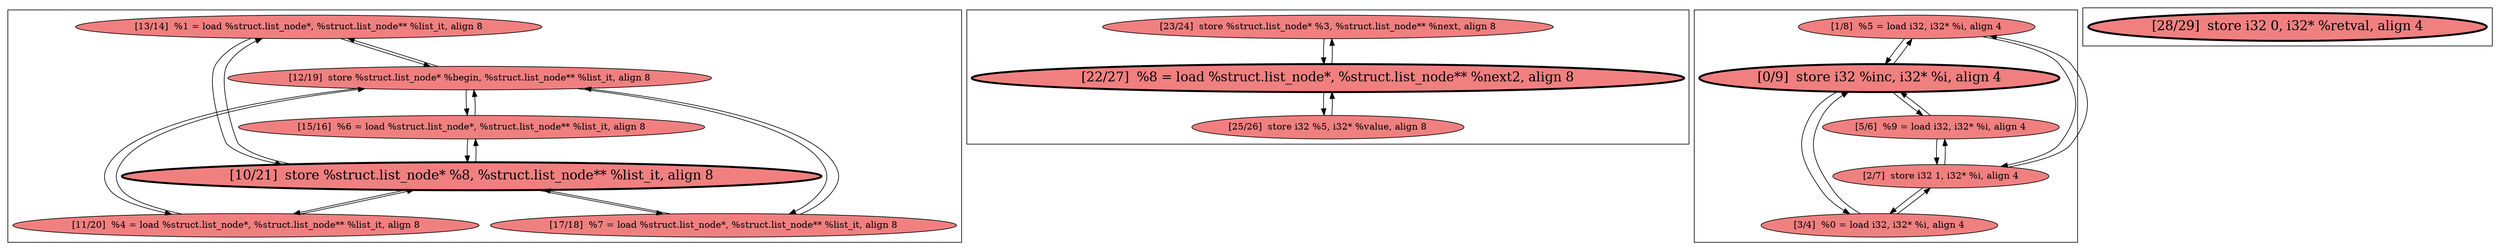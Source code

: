 
digraph G {



node55->node56 [ ]
node63->node62 [ ]
node62->node63 [ ]
node58->node55 [ ]
node53->node52 [ ]
node56->node55 [ ]
node52->node49 [ ]
node49->node52 [ ]
node51->node53 [ ]
node58->node59 [ ]
node53->node51 [ ]
node49->node51 [ ]
node51->node49 [ ]
node58->node54 [ ]
node56->node54 [ ]
node62->node61 [ ]
node52->node50 [ ]
node58->node57 [ ]
node54->node58 [ ]
node56->node57 [ ]
node50->node52 [ ]
node50->node51 [ ]
node61->node62 [ ]
node57->node58 [ ]
node55->node58 [ ]
node57->node56 [ ]
node51->node50 [ ]
node56->node59 [ ]
node59->node56 [ ]
node52->node53 [ ]
node59->node58 [ ]
node54->node56 [ ]


subgraph cluster3 {


node63 [fillcolor=lightcoral,label="[23/24]  store %struct.list_node* %3, %struct.list_node** %next, align 8",shape=ellipse,style=filled ]
node61 [fillcolor=lightcoral,label="[25/26]  store i32 %5, i32* %value, align 8",shape=ellipse,style=filled ]
node62 [penwidth=3.0,fontsize=20,fillcolor=lightcoral,label="[22/27]  %8 = load %struct.list_node*, %struct.list_node** %next2, align 8",shape=ellipse,style=filled ]



}

subgraph cluster2 {


node60 [penwidth=3.0,fontsize=20,fillcolor=lightcoral,label="[28/29]  store i32 0, i32* %retval, align 4",shape=ellipse,style=filled ]



}

subgraph cluster0 {


node53 [fillcolor=lightcoral,label="[1/8]  %5 = load i32, i32* %i, align 4",shape=ellipse,style=filled ]
node52 [penwidth=3.0,fontsize=20,fillcolor=lightcoral,label="[0/9]  store i32 %inc, i32* %i, align 4",shape=ellipse,style=filled ]
node49 [fillcolor=lightcoral,label="[3/4]  %0 = load i32, i32* %i, align 4",shape=ellipse,style=filled ]
node51 [fillcolor=lightcoral,label="[2/7]  store i32 1, i32* %i, align 4",shape=ellipse,style=filled ]
node50 [fillcolor=lightcoral,label="[5/6]  %9 = load i32, i32* %i, align 4",shape=ellipse,style=filled ]



}

subgraph cluster1 {


node59 [fillcolor=lightcoral,label="[11/20]  %4 = load %struct.list_node*, %struct.list_node** %list_it, align 8",shape=ellipse,style=filled ]
node58 [penwidth=3.0,fontsize=20,fillcolor=lightcoral,label="[10/21]  store %struct.list_node* %8, %struct.list_node** %list_it, align 8",shape=ellipse,style=filled ]
node57 [fillcolor=lightcoral,label="[15/16]  %6 = load %struct.list_node*, %struct.list_node** %list_it, align 8",shape=ellipse,style=filled ]
node56 [fillcolor=lightcoral,label="[12/19]  store %struct.list_node* %begin, %struct.list_node** %list_it, align 8",shape=ellipse,style=filled ]
node54 [fillcolor=lightcoral,label="[17/18]  %7 = load %struct.list_node*, %struct.list_node** %list_it, align 8",shape=ellipse,style=filled ]
node55 [fillcolor=lightcoral,label="[13/14]  %1 = load %struct.list_node*, %struct.list_node** %list_it, align 8",shape=ellipse,style=filled ]



}

}
